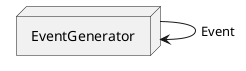 {
  "sha1": "28r33yi6vgxrbf6arlvmrp6hk1bsz4r",
  "insertion": {
    "when": "2024-05-30T20:48:19.934Z",
    "user": "plantuml@gmail.com"
  }
}
@startuml
Node EventGenerator {
	'component aaa
}

EventGenerator -> EventGenerator : Event
@enduml
